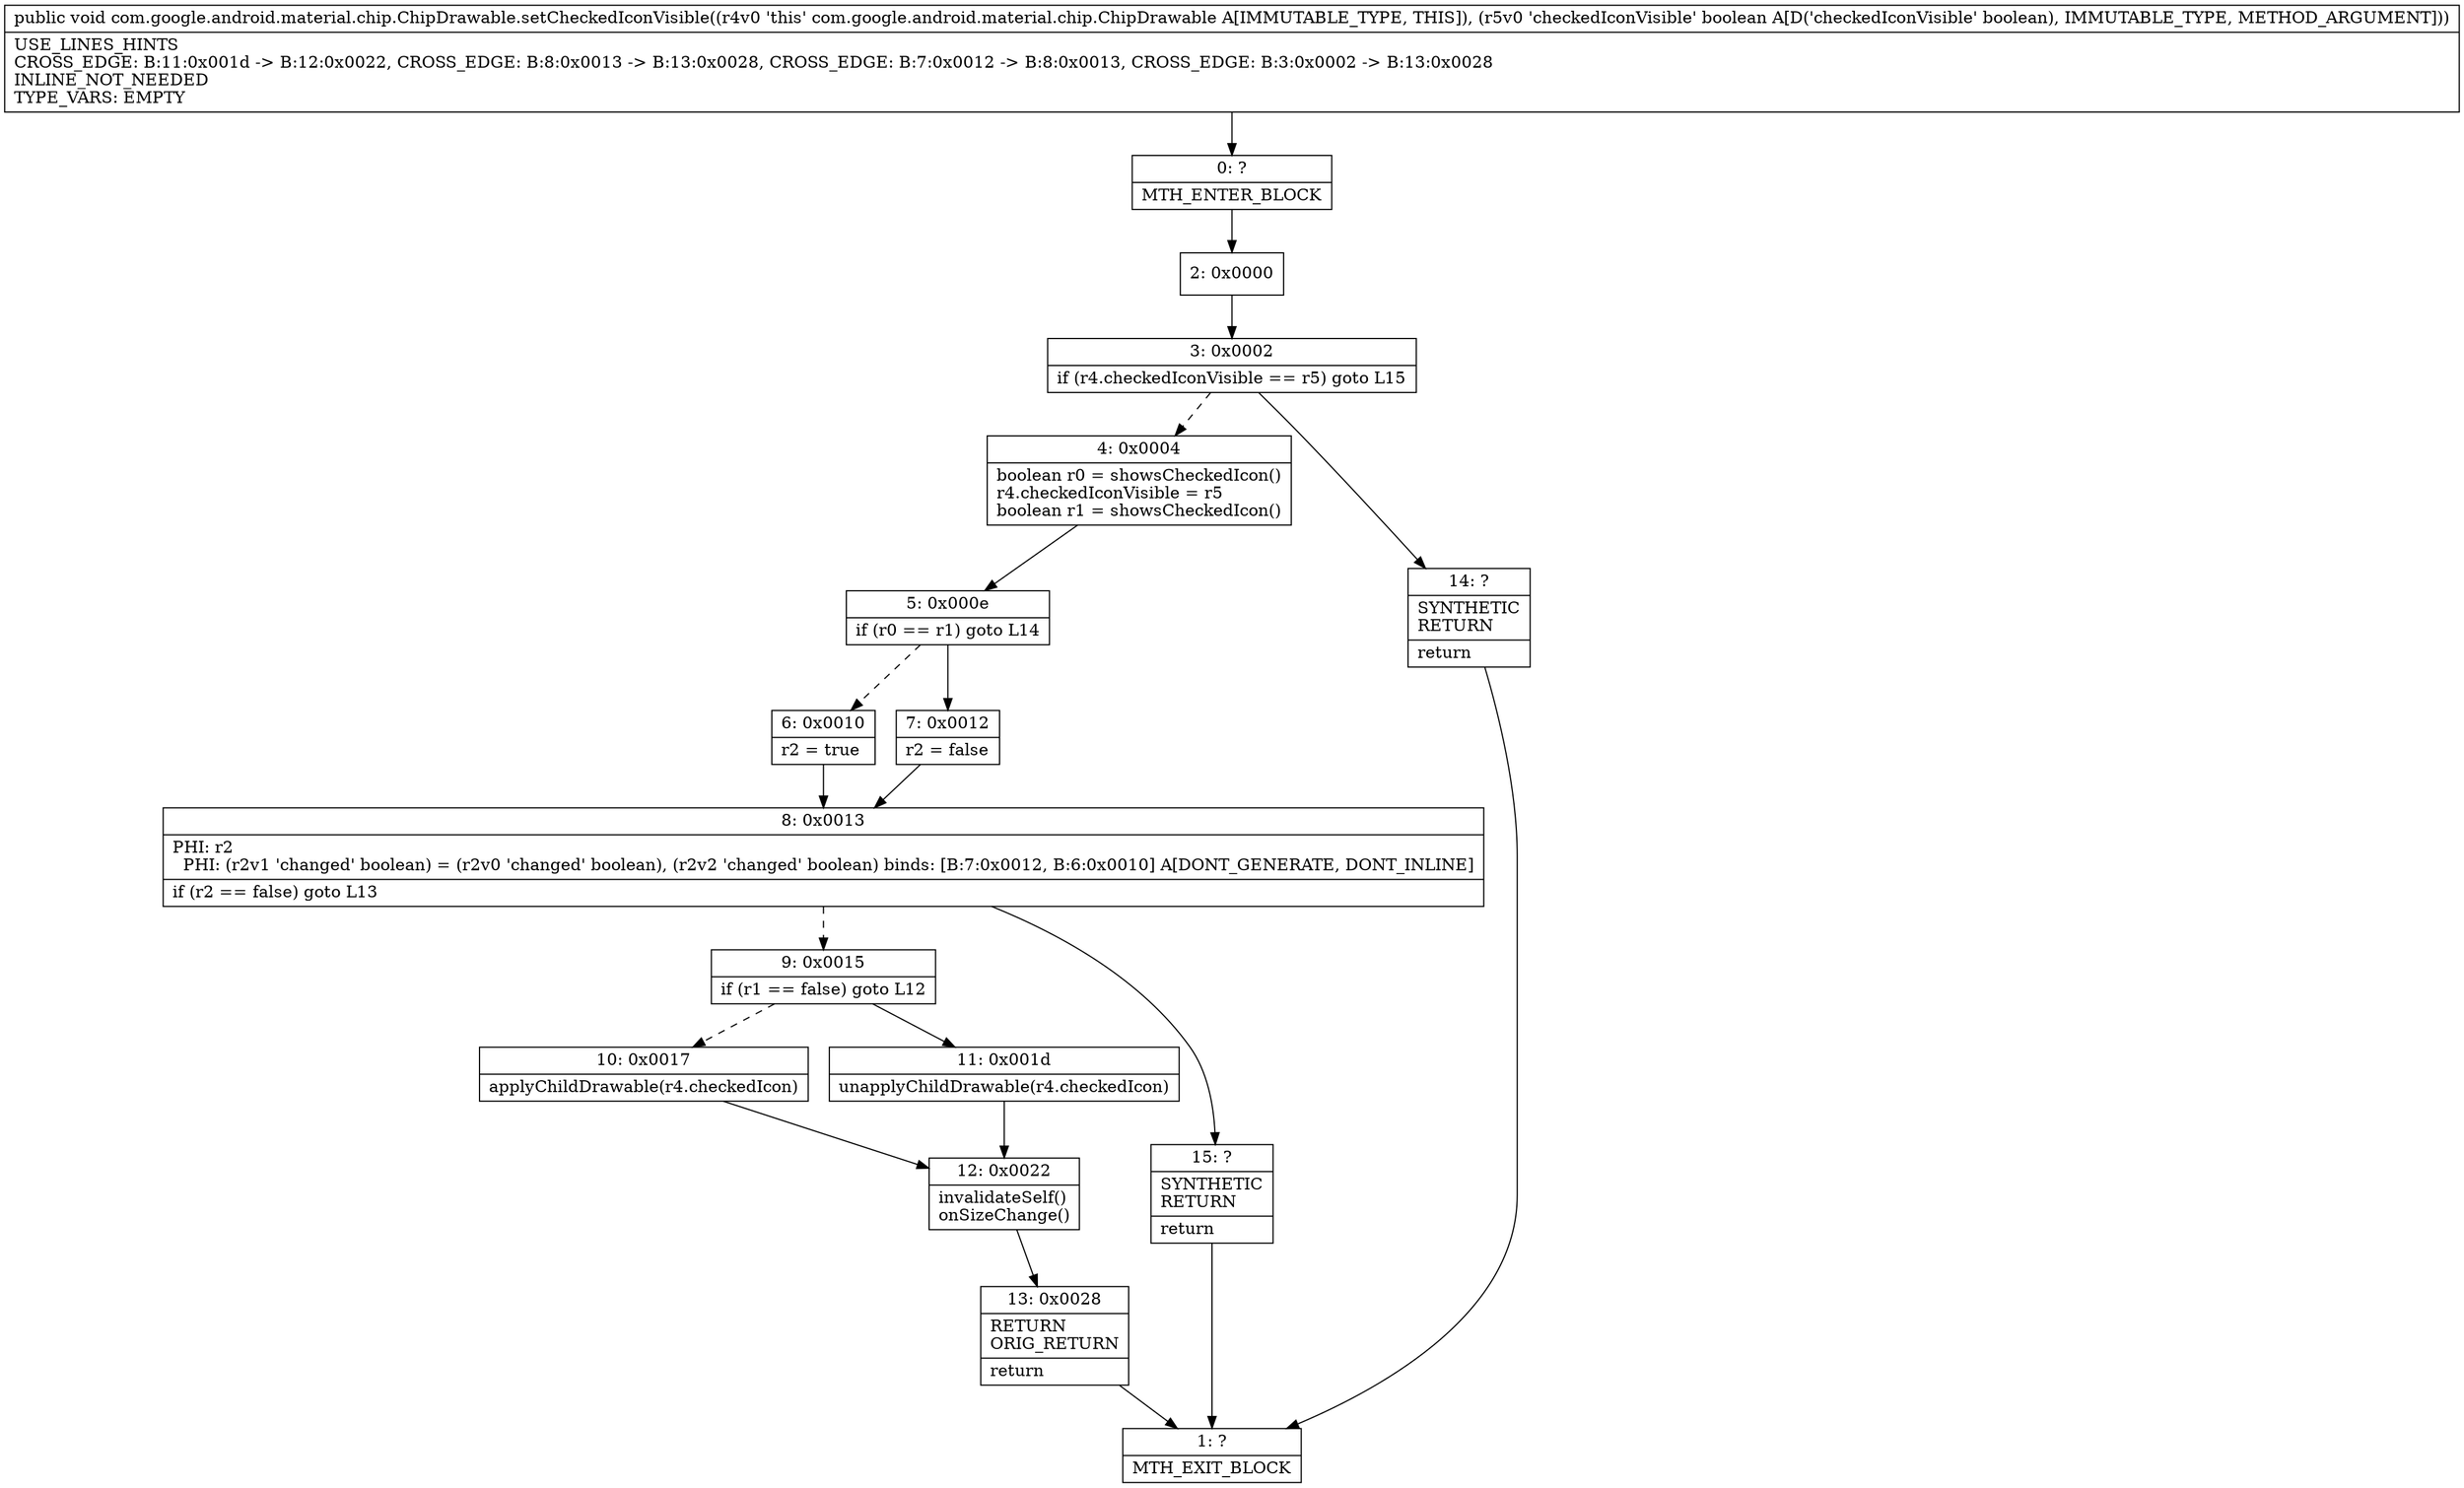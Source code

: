 digraph "CFG forcom.google.android.material.chip.ChipDrawable.setCheckedIconVisible(Z)V" {
Node_0 [shape=record,label="{0\:\ ?|MTH_ENTER_BLOCK\l}"];
Node_2 [shape=record,label="{2\:\ 0x0000}"];
Node_3 [shape=record,label="{3\:\ 0x0002|if (r4.checkedIconVisible == r5) goto L15\l}"];
Node_4 [shape=record,label="{4\:\ 0x0004|boolean r0 = showsCheckedIcon()\lr4.checkedIconVisible = r5\lboolean r1 = showsCheckedIcon()\l}"];
Node_5 [shape=record,label="{5\:\ 0x000e|if (r0 == r1) goto L14\l}"];
Node_6 [shape=record,label="{6\:\ 0x0010|r2 = true\l}"];
Node_8 [shape=record,label="{8\:\ 0x0013|PHI: r2 \l  PHI: (r2v1 'changed' boolean) = (r2v0 'changed' boolean), (r2v2 'changed' boolean) binds: [B:7:0x0012, B:6:0x0010] A[DONT_GENERATE, DONT_INLINE]\l|if (r2 == false) goto L13\l}"];
Node_9 [shape=record,label="{9\:\ 0x0015|if (r1 == false) goto L12\l}"];
Node_10 [shape=record,label="{10\:\ 0x0017|applyChildDrawable(r4.checkedIcon)\l}"];
Node_12 [shape=record,label="{12\:\ 0x0022|invalidateSelf()\lonSizeChange()\l}"];
Node_13 [shape=record,label="{13\:\ 0x0028|RETURN\lORIG_RETURN\l|return\l}"];
Node_1 [shape=record,label="{1\:\ ?|MTH_EXIT_BLOCK\l}"];
Node_11 [shape=record,label="{11\:\ 0x001d|unapplyChildDrawable(r4.checkedIcon)\l}"];
Node_15 [shape=record,label="{15\:\ ?|SYNTHETIC\lRETURN\l|return\l}"];
Node_7 [shape=record,label="{7\:\ 0x0012|r2 = false\l}"];
Node_14 [shape=record,label="{14\:\ ?|SYNTHETIC\lRETURN\l|return\l}"];
MethodNode[shape=record,label="{public void com.google.android.material.chip.ChipDrawable.setCheckedIconVisible((r4v0 'this' com.google.android.material.chip.ChipDrawable A[IMMUTABLE_TYPE, THIS]), (r5v0 'checkedIconVisible' boolean A[D('checkedIconVisible' boolean), IMMUTABLE_TYPE, METHOD_ARGUMENT]))  | USE_LINES_HINTS\lCROSS_EDGE: B:11:0x001d \-\> B:12:0x0022, CROSS_EDGE: B:8:0x0013 \-\> B:13:0x0028, CROSS_EDGE: B:7:0x0012 \-\> B:8:0x0013, CROSS_EDGE: B:3:0x0002 \-\> B:13:0x0028\lINLINE_NOT_NEEDED\lTYPE_VARS: EMPTY\l}"];
MethodNode -> Node_0;Node_0 -> Node_2;
Node_2 -> Node_3;
Node_3 -> Node_4[style=dashed];
Node_3 -> Node_14;
Node_4 -> Node_5;
Node_5 -> Node_6[style=dashed];
Node_5 -> Node_7;
Node_6 -> Node_8;
Node_8 -> Node_9[style=dashed];
Node_8 -> Node_15;
Node_9 -> Node_10[style=dashed];
Node_9 -> Node_11;
Node_10 -> Node_12;
Node_12 -> Node_13;
Node_13 -> Node_1;
Node_11 -> Node_12;
Node_15 -> Node_1;
Node_7 -> Node_8;
Node_14 -> Node_1;
}


